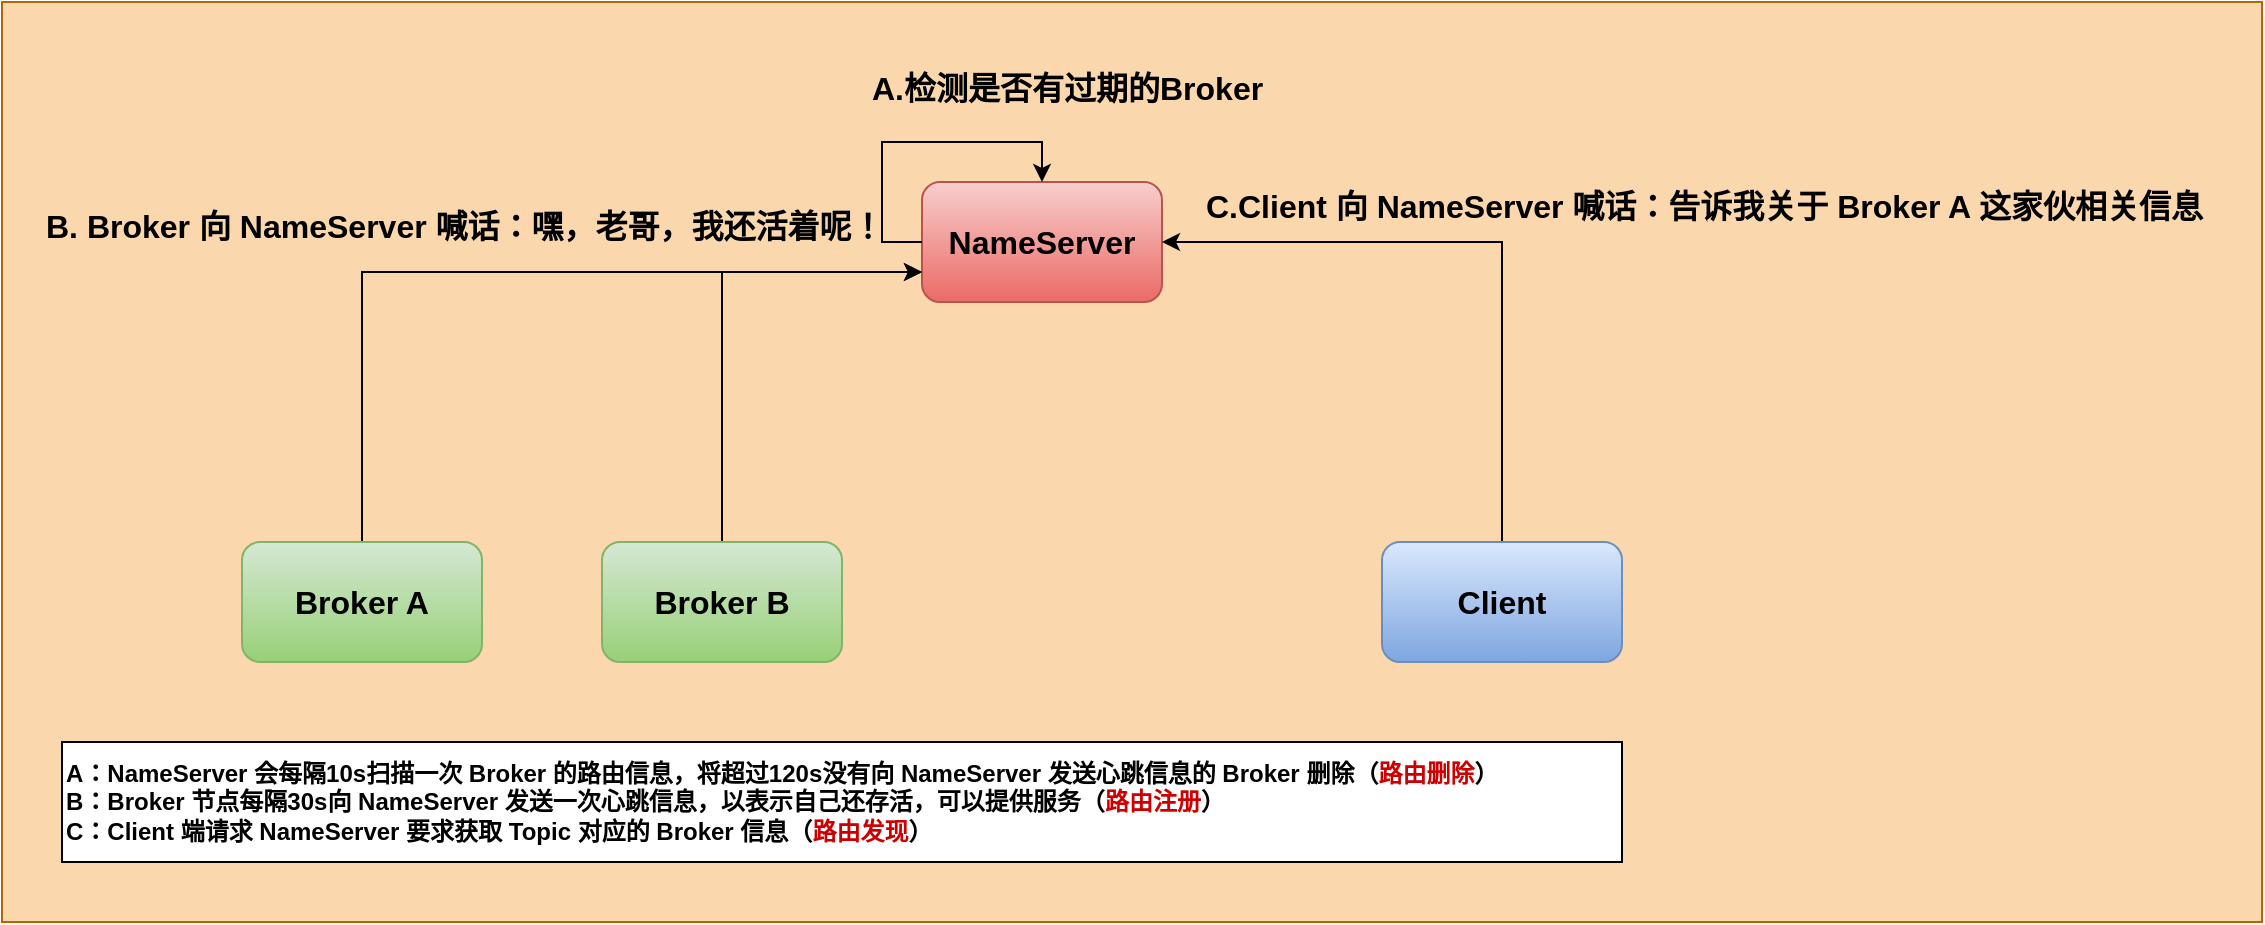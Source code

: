 <mxfile version="12.2.2" type="device" pages="1"><diagram id="GPTT1vYnpfd904EREriU" name="Page-1"><mxGraphModel dx="1185" dy="693" grid="1" gridSize="10" guides="1" tooltips="1" connect="1" arrows="1" fold="1" page="1" pageScale="1" pageWidth="827" pageHeight="1169" math="0" shadow="0"><root><mxCell id="0"/><mxCell id="1" parent="0"/><mxCell id="KswGbcnZ0-DlmCp3oYUm-18" value="" style="rounded=0;whiteSpace=wrap;html=1;fontSize=10;fillColor=#fad7ac;strokeColor=#b46504;" vertex="1" parent="1"><mxGeometry x="100" y="50" width="1130" height="460" as="geometry"/></mxCell><mxCell id="KswGbcnZ0-DlmCp3oYUm-1" value="NameServer" style="rounded=1;whiteSpace=wrap;html=1;fontStyle=1;fontSize=16;gradientColor=#ea6b66;fillColor=#f8cecc;strokeColor=#b85450;" vertex="1" parent="1"><mxGeometry x="560" y="140" width="120" height="60" as="geometry"/></mxCell><mxCell id="KswGbcnZ0-DlmCp3oYUm-10" style="edgeStyle=orthogonalEdgeStyle;rounded=0;orthogonalLoop=1;jettySize=auto;html=1;exitX=0.5;exitY=0;exitDx=0;exitDy=0;entryX=1;entryY=0.5;entryDx=0;entryDy=0;fontSize=16;fontStyle=1" edge="1" parent="1" source="KswGbcnZ0-DlmCp3oYUm-2" target="KswGbcnZ0-DlmCp3oYUm-1"><mxGeometry relative="1" as="geometry"/></mxCell><mxCell id="KswGbcnZ0-DlmCp3oYUm-2" value="Client" style="rounded=1;whiteSpace=wrap;html=1;fontStyle=1;fontSize=16;gradientColor=#7ea6e0;fillColor=#dae8fc;strokeColor=#6c8ebf;" vertex="1" parent="1"><mxGeometry x="790" y="320" width="120" height="60" as="geometry"/></mxCell><mxCell id="KswGbcnZ0-DlmCp3oYUm-16" style="edgeStyle=orthogonalEdgeStyle;rounded=0;orthogonalLoop=1;jettySize=auto;html=1;exitX=0.5;exitY=0;exitDx=0;exitDy=0;entryX=0;entryY=0.75;entryDx=0;entryDy=0;fontSize=16;fontStyle=1" edge="1" parent="1" source="KswGbcnZ0-DlmCp3oYUm-3" target="KswGbcnZ0-DlmCp3oYUm-1"><mxGeometry relative="1" as="geometry"/></mxCell><mxCell id="KswGbcnZ0-DlmCp3oYUm-3" value="Broker A" style="rounded=1;whiteSpace=wrap;html=1;fontStyle=1;fontSize=16;gradientColor=#97d077;fillColor=#d5e8d4;strokeColor=#82b366;" vertex="1" parent="1"><mxGeometry x="220" y="320" width="120" height="60" as="geometry"/></mxCell><mxCell id="KswGbcnZ0-DlmCp3oYUm-6" style="edgeStyle=orthogonalEdgeStyle;rounded=0;orthogonalLoop=1;jettySize=auto;html=1;exitX=0;exitY=0.5;exitDx=0;exitDy=0;entryX=0.5;entryY=0;entryDx=0;entryDy=0;fontSize=16;fontStyle=1" edge="1" parent="1" source="KswGbcnZ0-DlmCp3oYUm-1" target="KswGbcnZ0-DlmCp3oYUm-1"><mxGeometry relative="1" as="geometry"><Array as="points"><mxPoint x="540" y="170"/><mxPoint x="540" y="120"/><mxPoint x="620" y="120"/></Array></mxGeometry></mxCell><mxCell id="KswGbcnZ0-DlmCp3oYUm-7" value="A.检测是否有过期的Broker" style="text;html=1;resizable=0;points=[];autosize=1;align=left;verticalAlign=top;spacingTop=-4;fontSize=16;fontStyle=1" vertex="1" parent="1"><mxGeometry x="533" y="81" width="210" height="20" as="geometry"/></mxCell><mxCell id="KswGbcnZ0-DlmCp3oYUm-9" value="B. Broker 向 NameServer 喊话：嘿，老哥，我还活着呢！" style="text;html=1;resizable=0;points=[];autosize=1;align=left;verticalAlign=top;spacingTop=-4;fontSize=16;fontStyle=1" vertex="1" parent="1"><mxGeometry x="120" y="150" width="430" height="20" as="geometry"/></mxCell><mxCell id="KswGbcnZ0-DlmCp3oYUm-11" value="C.Client 向 NameServer 喊话：告诉我关于 Broker A 这家伙相关信息" style="text;html=1;resizable=0;points=[];autosize=1;align=left;verticalAlign=top;spacingTop=-4;fontSize=16;fontStyle=1" vertex="1" parent="1"><mxGeometry x="700" y="140" width="500" height="20" as="geometry"/></mxCell><mxCell id="KswGbcnZ0-DlmCp3oYUm-15" style="edgeStyle=orthogonalEdgeStyle;rounded=0;orthogonalLoop=1;jettySize=auto;html=1;exitX=0.5;exitY=0;exitDx=0;exitDy=0;entryX=0;entryY=0.75;entryDx=0;entryDy=0;fontSize=16;fontStyle=1" edge="1" parent="1" source="KswGbcnZ0-DlmCp3oYUm-12" target="KswGbcnZ0-DlmCp3oYUm-1"><mxGeometry relative="1" as="geometry"/></mxCell><mxCell id="KswGbcnZ0-DlmCp3oYUm-12" value="Broker B" style="rounded=1;whiteSpace=wrap;html=1;fontStyle=1;fontSize=16;gradientColor=#97d077;fillColor=#d5e8d4;strokeColor=#82b366;" vertex="1" parent="1"><mxGeometry x="400" y="320" width="120" height="60" as="geometry"/></mxCell><mxCell id="KswGbcnZ0-DlmCp3oYUm-17" value="&lt;font style=&quot;font-size: 12px&quot;&gt;&lt;b&gt;A：NameServer 会每隔10s扫描一次 Broker 的路由信息，将超过120s没有向 NameServer 发送心跳信息的 Broker 删除（&lt;font color=&quot;#cc0000&quot;&gt;路由删除&lt;/font&gt;）&lt;br&gt;B：Broker 节点每隔30s向 NameServer 发送一次心跳信息，以表示自己还存活，可以提供服务（&lt;font color=&quot;#cc0000&quot;&gt;路由注册&lt;/font&gt;）&lt;br&gt;C：Client 端请求 NameServer 要求获取 Topic 对应的 Broker 信息（&lt;font color=&quot;#cc0000&quot;&gt;路由发现&lt;/font&gt;）&lt;/b&gt;&lt;/font&gt;" style="rounded=0;whiteSpace=wrap;html=1;fontSize=10;align=left;" vertex="1" parent="1"><mxGeometry x="130" y="420" width="780" height="60" as="geometry"/></mxCell></root></mxGraphModel></diagram></mxfile>
